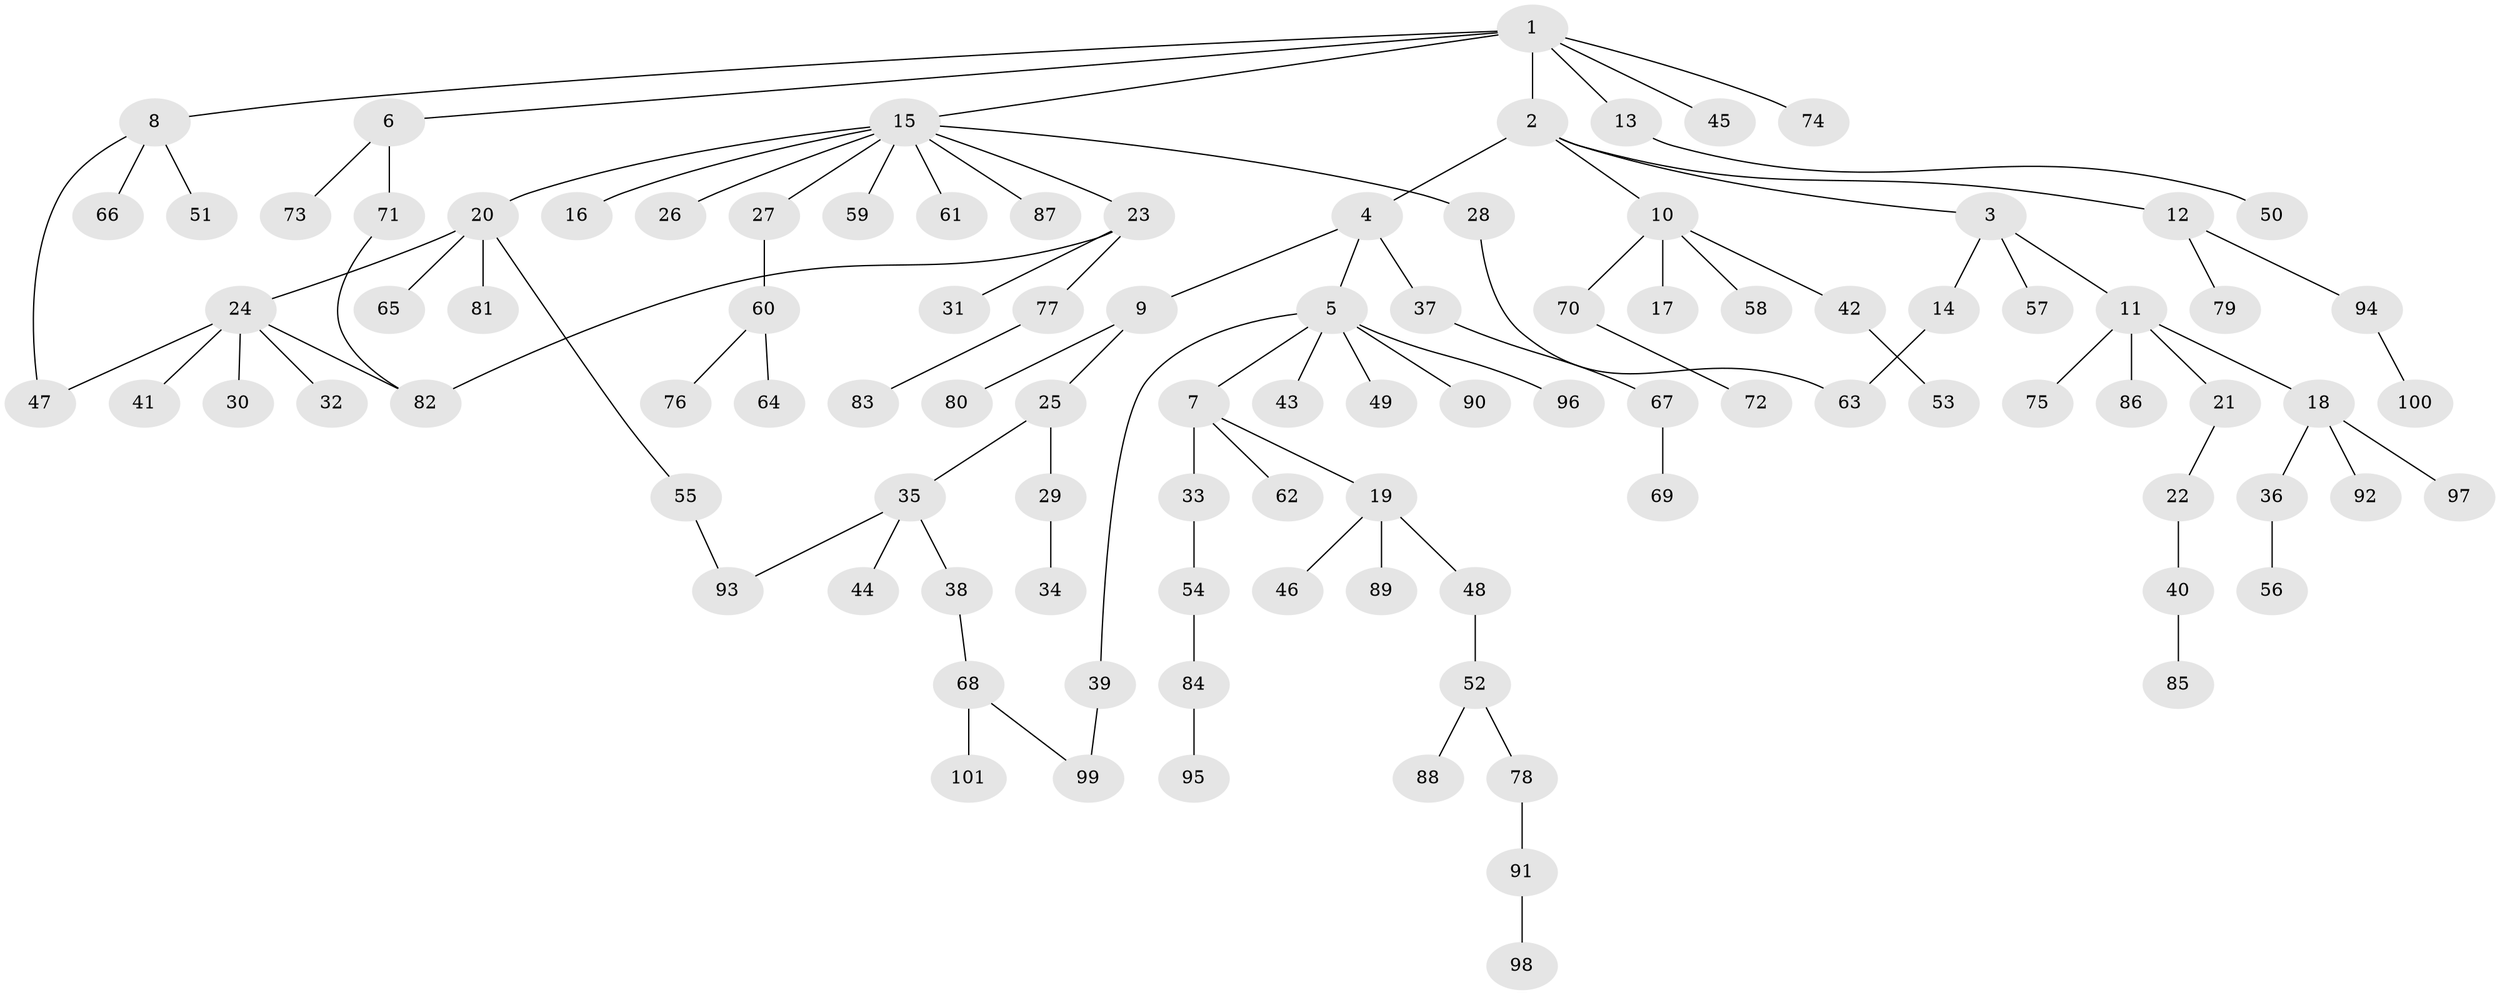 // coarse degree distribution, {15: 0.025, 8: 0.025, 7: 0.025, 6: 0.025, 2: 0.15, 5: 0.05, 1: 0.675, 3: 0.025}
// Generated by graph-tools (version 1.1) at 2025/16/03/04/25 18:16:49]
// undirected, 101 vertices, 106 edges
graph export_dot {
graph [start="1"]
  node [color=gray90,style=filled];
  1;
  2;
  3;
  4;
  5;
  6;
  7;
  8;
  9;
  10;
  11;
  12;
  13;
  14;
  15;
  16;
  17;
  18;
  19;
  20;
  21;
  22;
  23;
  24;
  25;
  26;
  27;
  28;
  29;
  30;
  31;
  32;
  33;
  34;
  35;
  36;
  37;
  38;
  39;
  40;
  41;
  42;
  43;
  44;
  45;
  46;
  47;
  48;
  49;
  50;
  51;
  52;
  53;
  54;
  55;
  56;
  57;
  58;
  59;
  60;
  61;
  62;
  63;
  64;
  65;
  66;
  67;
  68;
  69;
  70;
  71;
  72;
  73;
  74;
  75;
  76;
  77;
  78;
  79;
  80;
  81;
  82;
  83;
  84;
  85;
  86;
  87;
  88;
  89;
  90;
  91;
  92;
  93;
  94;
  95;
  96;
  97;
  98;
  99;
  100;
  101;
  1 -- 2;
  1 -- 6;
  1 -- 8;
  1 -- 13;
  1 -- 15;
  1 -- 45;
  1 -- 74;
  2 -- 3;
  2 -- 4;
  2 -- 10;
  2 -- 12;
  3 -- 11;
  3 -- 14;
  3 -- 57;
  4 -- 5;
  4 -- 9;
  4 -- 37;
  5 -- 7;
  5 -- 39;
  5 -- 43;
  5 -- 49;
  5 -- 90;
  5 -- 96;
  6 -- 71;
  6 -- 73;
  7 -- 19;
  7 -- 33;
  7 -- 62;
  8 -- 47;
  8 -- 51;
  8 -- 66;
  9 -- 25;
  9 -- 80;
  10 -- 17;
  10 -- 42;
  10 -- 58;
  10 -- 70;
  11 -- 18;
  11 -- 21;
  11 -- 75;
  11 -- 86;
  12 -- 79;
  12 -- 94;
  13 -- 50;
  14 -- 63;
  15 -- 16;
  15 -- 20;
  15 -- 23;
  15 -- 26;
  15 -- 27;
  15 -- 28;
  15 -- 59;
  15 -- 61;
  15 -- 87;
  18 -- 36;
  18 -- 92;
  18 -- 97;
  19 -- 46;
  19 -- 48;
  19 -- 89;
  20 -- 24;
  20 -- 55;
  20 -- 65;
  20 -- 81;
  21 -- 22;
  22 -- 40;
  23 -- 31;
  23 -- 77;
  23 -- 82;
  24 -- 30;
  24 -- 32;
  24 -- 41;
  24 -- 82;
  24 -- 47;
  25 -- 29;
  25 -- 35;
  27 -- 60;
  28 -- 63;
  29 -- 34;
  33 -- 54;
  35 -- 38;
  35 -- 44;
  35 -- 93;
  36 -- 56;
  37 -- 67;
  38 -- 68;
  39 -- 99;
  40 -- 85;
  42 -- 53;
  48 -- 52;
  52 -- 78;
  52 -- 88;
  54 -- 84;
  55 -- 93;
  60 -- 64;
  60 -- 76;
  67 -- 69;
  68 -- 101;
  68 -- 99;
  70 -- 72;
  71 -- 82;
  77 -- 83;
  78 -- 91;
  84 -- 95;
  91 -- 98;
  94 -- 100;
}
